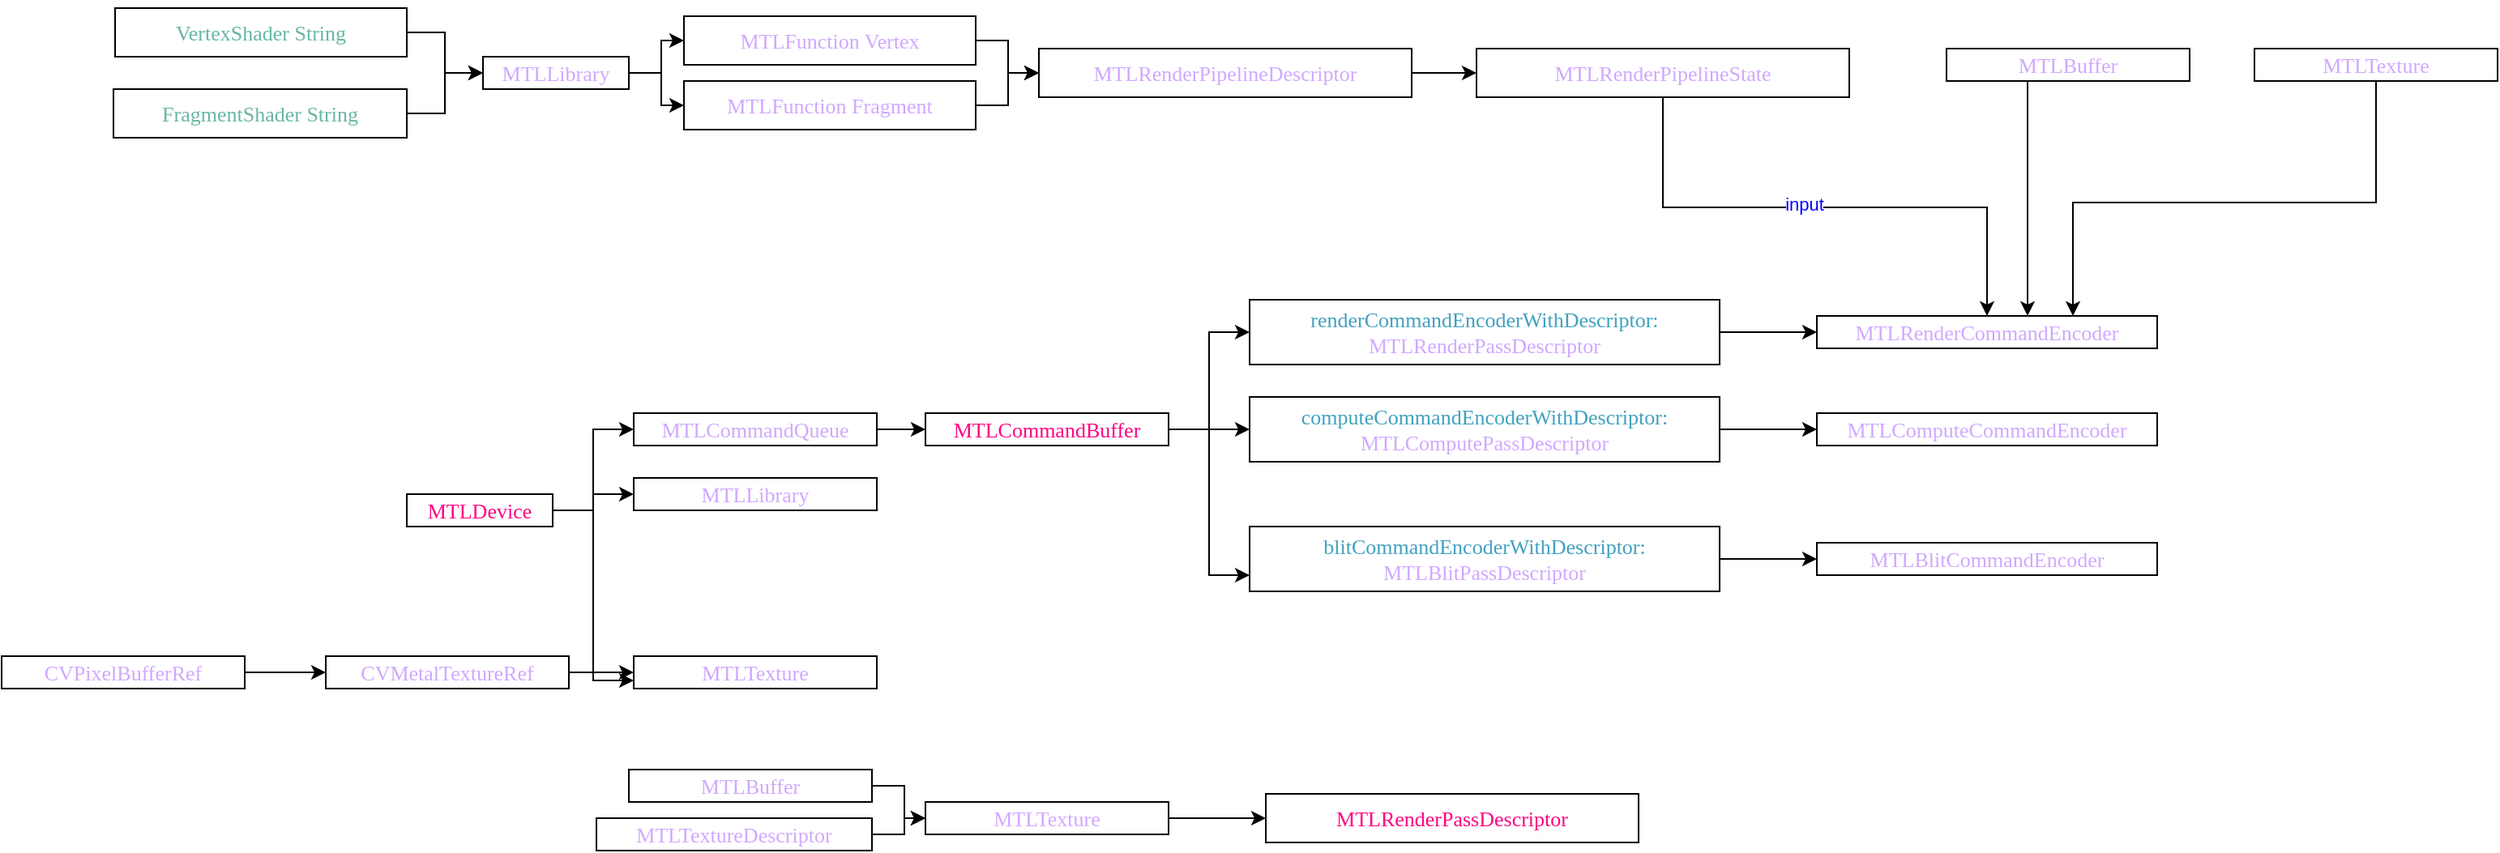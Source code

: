 <mxfile version="14.4.2" type="github">
  <diagram id="USdPcN2D7O0Sq6OQYNiE" name="Page-1">
    <mxGraphModel dx="2883" dy="1982" grid="1" gridSize="10" guides="1" tooltips="1" connect="1" arrows="1" fold="1" page="1" pageScale="1" pageWidth="827" pageHeight="1169" math="0" shadow="0">
      <root>
        <mxCell id="0" />
        <mxCell id="1" parent="0" />
        <mxCell id="2MBEesZgG_2p4eRT9xar-14" value="" style="edgeStyle=orthogonalEdgeStyle;rounded=0;orthogonalLoop=1;jettySize=auto;html=1;fontColor=#000099;entryX=0;entryY=0.5;entryDx=0;entryDy=0;" edge="1" parent="1" source="2MBEesZgG_2p4eRT9xar-2" target="2MBEesZgG_2p4eRT9xar-3">
          <mxGeometry relative="1" as="geometry" />
        </mxCell>
        <mxCell id="2MBEesZgG_2p4eRT9xar-15" value="" style="edgeStyle=orthogonalEdgeStyle;rounded=0;orthogonalLoop=1;jettySize=auto;html=1;fontColor=#000099;" edge="1" parent="1" source="2MBEesZgG_2p4eRT9xar-2" target="2MBEesZgG_2p4eRT9xar-4">
          <mxGeometry relative="1" as="geometry" />
        </mxCell>
        <mxCell id="2MBEesZgG_2p4eRT9xar-28" value="" style="edgeStyle=orthogonalEdgeStyle;rounded=0;orthogonalLoop=1;jettySize=auto;html=1;labelBackgroundColor=#ffffff;fontColor=#000099;entryX=0;entryY=0.75;entryDx=0;entryDy=0;" edge="1" parent="1" source="2MBEesZgG_2p4eRT9xar-2" target="2MBEesZgG_2p4eRT9xar-25">
          <mxGeometry relative="1" as="geometry" />
        </mxCell>
        <mxCell id="2MBEesZgG_2p4eRT9xar-2" value="&lt;p style=&quot;margin: 0px; font-stretch: normal; font-size: 13px; line-height: normal; font-family: menlo;&quot;&gt;MTLDevice&lt;/p&gt;" style="whiteSpace=wrap;html=1;labelBackgroundColor=#ffffff;fontColor=#FF0080;" vertex="1" parent="1">
          <mxGeometry x="-700" y="60" width="90" height="20" as="geometry" />
        </mxCell>
        <mxCell id="2MBEesZgG_2p4eRT9xar-16" value="" style="edgeStyle=orthogonalEdgeStyle;rounded=0;orthogonalLoop=1;jettySize=auto;html=1;fontColor=#000099;" edge="1" parent="1" source="2MBEesZgG_2p4eRT9xar-3" target="2MBEesZgG_2p4eRT9xar-5">
          <mxGeometry relative="1" as="geometry" />
        </mxCell>
        <mxCell id="2MBEesZgG_2p4eRT9xar-3" value="&lt;p style=&quot;margin: 0px; font-stretch: normal; font-size: 13px; line-height: normal; font-family: menlo; color: rgb(208, 168, 255);&quot;&gt;MTLCommandQueue&lt;/p&gt;" style="whiteSpace=wrap;html=1;labelBackgroundColor=#ffffff;" vertex="1" parent="1">
          <mxGeometry x="-560" y="10" width="150" height="20" as="geometry" />
        </mxCell>
        <mxCell id="2MBEesZgG_2p4eRT9xar-4" value="&lt;p style=&quot;margin: 0px; font-stretch: normal; font-size: 13px; line-height: normal; font-family: menlo; color: rgb(208, 168, 255);&quot;&gt;MTLLibrary&lt;/p&gt;" style="whiteSpace=wrap;html=1;labelBackgroundColor=#ffffff;" vertex="1" parent="1">
          <mxGeometry x="-560" y="50" width="150" height="20" as="geometry" />
        </mxCell>
        <mxCell id="2MBEesZgG_2p4eRT9xar-17" value="" style="edgeStyle=orthogonalEdgeStyle;rounded=0;orthogonalLoop=1;jettySize=auto;html=1;fontColor=#000099;entryX=0;entryY=0.5;entryDx=0;entryDy=0;" edge="1" parent="1" source="2MBEesZgG_2p4eRT9xar-5" target="2MBEesZgG_2p4eRT9xar-8">
          <mxGeometry relative="1" as="geometry" />
        </mxCell>
        <mxCell id="2MBEesZgG_2p4eRT9xar-18" value="" style="edgeStyle=orthogonalEdgeStyle;rounded=0;orthogonalLoop=1;jettySize=auto;html=1;fontColor=#000099;entryX=0;entryY=0.75;entryDx=0;entryDy=0;" edge="1" parent="1" source="2MBEesZgG_2p4eRT9xar-5" target="2MBEesZgG_2p4eRT9xar-10">
          <mxGeometry relative="1" as="geometry" />
        </mxCell>
        <mxCell id="2MBEesZgG_2p4eRT9xar-19" value="" style="edgeStyle=orthogonalEdgeStyle;rounded=0;orthogonalLoop=1;jettySize=auto;html=1;fontColor=#000099;" edge="1" parent="1" source="2MBEesZgG_2p4eRT9xar-5" target="2MBEesZgG_2p4eRT9xar-9">
          <mxGeometry relative="1" as="geometry" />
        </mxCell>
        <mxCell id="2MBEesZgG_2p4eRT9xar-5" value="&lt;p style=&quot;margin: 0px ; font-style: normal ; font-weight: normal ; font-stretch: normal ; font-size: 13px ; line-height: normal ; font-family: &amp;quot;menlo&amp;quot;&quot;&gt;&lt;font&gt;MTLCommandBuffer&lt;/font&gt;&lt;/p&gt;" style="whiteSpace=wrap;html=1;labelBackgroundColor=#ffffff;fontColor=#FF0080;" vertex="1" parent="1">
          <mxGeometry x="-380" y="10" width="150" height="20" as="geometry" />
        </mxCell>
        <mxCell id="2MBEesZgG_2p4eRT9xar-20" value="" style="edgeStyle=orthogonalEdgeStyle;rounded=0;orthogonalLoop=1;jettySize=auto;html=1;fontColor=#000099;" edge="1" parent="1" source="2MBEesZgG_2p4eRT9xar-8" target="2MBEesZgG_2p4eRT9xar-11">
          <mxGeometry relative="1" as="geometry" />
        </mxCell>
        <mxCell id="2MBEesZgG_2p4eRT9xar-8" value="&lt;p style=&quot;margin: 0px ; font-style: normal ; font-weight: normal ; font-stretch: normal ; font-size: 13px ; line-height: normal ; font-family: &amp;quot;menlo&amp;quot; ; color: rgb(208 , 168 , 255)&quot;&gt;&lt;span style=&quot;color: rgb(65 , 161 , 192) ; text-align: left&quot;&gt;renderCommandEncoderWithDescriptor:&lt;/span&gt;&lt;br&gt;&lt;/p&gt;&lt;p style=&quot;margin: 0px; font-stretch: normal; font-size: 13px; line-height: normal; font-family: menlo; color: rgb(208, 168, 255);&quot;&gt;MTLRenderPassDescriptor&lt;/p&gt;" style="whiteSpace=wrap;html=1;fillColor=#FFFFFF;labelBackgroundColor=#ffffff;" vertex="1" parent="1">
          <mxGeometry x="-180" y="-60" width="290" height="40" as="geometry" />
        </mxCell>
        <mxCell id="2MBEesZgG_2p4eRT9xar-21" value="" style="edgeStyle=orthogonalEdgeStyle;rounded=0;orthogonalLoop=1;jettySize=auto;html=1;fontColor=#000099;" edge="1" parent="1" source="2MBEesZgG_2p4eRT9xar-9" target="2MBEesZgG_2p4eRT9xar-12">
          <mxGeometry relative="1" as="geometry" />
        </mxCell>
        <mxCell id="2MBEesZgG_2p4eRT9xar-9" value="&lt;p style=&quot;margin: 0px ; font-stretch: normal ; font-size: 13px ; line-height: normal ; font-family: &amp;quot;menlo&amp;quot; ; color: rgb(65 , 161 , 192)&quot;&gt;computeCommandEncoderWithDescriptor:&lt;/p&gt;&lt;p style=&quot;margin: 0px; font-stretch: normal; font-size: 13px; line-height: normal; font-family: menlo; color: rgb(208, 168, 255);&quot;&gt;MTLComputePassDescriptor&lt;/p&gt;" style="whiteSpace=wrap;html=1;labelBackgroundColor=#ffffff;" vertex="1" parent="1">
          <mxGeometry x="-180" width="290" height="40" as="geometry" />
        </mxCell>
        <mxCell id="2MBEesZgG_2p4eRT9xar-22" value="" style="edgeStyle=orthogonalEdgeStyle;rounded=0;orthogonalLoop=1;jettySize=auto;html=1;fontColor=#000099;" edge="1" parent="1" source="2MBEesZgG_2p4eRT9xar-10" target="2MBEesZgG_2p4eRT9xar-13">
          <mxGeometry relative="1" as="geometry" />
        </mxCell>
        <mxCell id="2MBEesZgG_2p4eRT9xar-10" value="&lt;p style=&quot;margin: 0px ; font-stretch: normal ; font-size: 13px ; line-height: normal ; font-family: &amp;quot;menlo&amp;quot; ; color: rgb(65 , 161 , 192)&quot;&gt;blitCommandEncoderWithDescriptor:&lt;/p&gt;&lt;p style=&quot;margin: 0px; font-stretch: normal; font-size: 13px; line-height: normal; font-family: menlo; color: rgb(208, 168, 255);&quot;&gt;MTLBlitPassDescriptor&lt;/p&gt;" style="whiteSpace=wrap;html=1;labelBackgroundColor=#ffffff;" vertex="1" parent="1">
          <mxGeometry x="-180" y="80" width="290" height="40" as="geometry" />
        </mxCell>
        <mxCell id="2MBEesZgG_2p4eRT9xar-11" value="&lt;p style=&quot;margin: 0px; font-stretch: normal; font-size: 13px; line-height: normal; font-family: menlo; color: rgb(208, 168, 255);&quot;&gt;MTLRenderCommandEncoder&lt;/p&gt;" style="whiteSpace=wrap;html=1;labelBackgroundColor=#ffffff;" vertex="1" parent="1">
          <mxGeometry x="170" y="-50" width="210" height="20" as="geometry" />
        </mxCell>
        <mxCell id="2MBEesZgG_2p4eRT9xar-12" value="&lt;p style=&quot;margin: 0px; font-stretch: normal; font-size: 13px; line-height: normal; font-family: menlo; color: rgb(208, 168, 255);&quot;&gt;MTLComputeCommandEncoder&lt;/p&gt;" style="whiteSpace=wrap;html=1;labelBackgroundColor=#ffffff;" vertex="1" parent="1">
          <mxGeometry x="170" y="10" width="210" height="20" as="geometry" />
        </mxCell>
        <mxCell id="2MBEesZgG_2p4eRT9xar-13" value="&lt;p style=&quot;margin: 0px; font-stretch: normal; font-size: 13px; line-height: normal; font-family: menlo; color: rgb(208, 168, 255);&quot;&gt;MTLBlitCommandEncoder&lt;/p&gt;" style="whiteSpace=wrap;html=1;labelBackgroundColor=#ffffff;" vertex="1" parent="1">
          <mxGeometry x="170" y="90" width="210" height="20" as="geometry" />
        </mxCell>
        <mxCell id="2MBEesZgG_2p4eRT9xar-26" value="" style="edgeStyle=orthogonalEdgeStyle;rounded=0;orthogonalLoop=1;jettySize=auto;html=1;fontColor=#000099;labelBackgroundColor=#ffffff;" edge="1" parent="1" source="2MBEesZgG_2p4eRT9xar-23" target="2MBEesZgG_2p4eRT9xar-24">
          <mxGeometry relative="1" as="geometry" />
        </mxCell>
        <mxCell id="2MBEesZgG_2p4eRT9xar-23" value="&lt;p style=&quot;margin: 0px; font-stretch: normal; font-size: 13px; line-height: normal; font-family: menlo; color: rgb(208, 168, 255);&quot;&gt;CVPixelBufferRef&lt;/p&gt;" style="whiteSpace=wrap;html=1;labelBackgroundColor=#ffffff;" vertex="1" parent="1">
          <mxGeometry x="-950" y="160" width="150" height="20" as="geometry" />
        </mxCell>
        <mxCell id="2MBEesZgG_2p4eRT9xar-27" value="" style="edgeStyle=orthogonalEdgeStyle;rounded=0;orthogonalLoop=1;jettySize=auto;html=1;fontColor=#000099;labelBackgroundColor=#ffffff;" edge="1" parent="1" source="2MBEesZgG_2p4eRT9xar-24" target="2MBEesZgG_2p4eRT9xar-25">
          <mxGeometry relative="1" as="geometry" />
        </mxCell>
        <mxCell id="2MBEesZgG_2p4eRT9xar-24" value="&lt;p style=&quot;margin: 0px; font-stretch: normal; font-size: 13px; line-height: normal; font-family: menlo; color: rgb(208, 168, 255);&quot;&gt;CVMetalTextureRef&lt;/p&gt;" style="whiteSpace=wrap;html=1;labelBackgroundColor=#ffffff;" vertex="1" parent="1">
          <mxGeometry x="-750" y="160" width="150" height="20" as="geometry" />
        </mxCell>
        <mxCell id="2MBEesZgG_2p4eRT9xar-25" value="&lt;p style=&quot;margin: 0px; font-stretch: normal; font-size: 13px; line-height: normal; font-family: menlo; color: rgb(208, 168, 255);&quot;&gt;MTLTexture&lt;/p&gt;" style="whiteSpace=wrap;html=1;labelBackgroundColor=#ffffff;" vertex="1" parent="1">
          <mxGeometry x="-560" y="160" width="150" height="20" as="geometry" />
        </mxCell>
        <mxCell id="2MBEesZgG_2p4eRT9xar-53" value="" style="edgeStyle=orthogonalEdgeStyle;rounded=0;orthogonalLoop=1;jettySize=auto;html=1;labelBackgroundColor=#ffffff;fontColor=#000099;" edge="1" parent="1" source="2MBEesZgG_2p4eRT9xar-30" target="2MBEesZgG_2p4eRT9xar-52">
          <mxGeometry relative="1" as="geometry" />
        </mxCell>
        <mxCell id="2MBEesZgG_2p4eRT9xar-30" value="&lt;p style=&quot;margin: 0px ; font-stretch: normal ; font-size: 13px ; line-height: normal ; font-family: &amp;quot;menlo&amp;quot; ; color: rgb(208 , 168 , 255)&quot;&gt;&lt;span style=&quot;text-align: left;&quot;&gt;MTLBuffer&lt;/span&gt;&lt;br&gt;&lt;/p&gt;" style="whiteSpace=wrap;html=1;labelBackgroundColor=#ffffff;" vertex="1" parent="1">
          <mxGeometry x="-563" y="230" width="150" height="20" as="geometry" />
        </mxCell>
        <mxCell id="2MBEesZgG_2p4eRT9xar-39" value="" style="edgeStyle=orthogonalEdgeStyle;rounded=0;orthogonalLoop=1;jettySize=auto;html=1;labelBackgroundColor=#ffffff;fontColor=#000099;" edge="1" parent="1" source="2MBEesZgG_2p4eRT9xar-31" target="2MBEesZgG_2p4eRT9xar-36">
          <mxGeometry relative="1" as="geometry" />
        </mxCell>
        <mxCell id="2MBEesZgG_2p4eRT9xar-31" value="&lt;p style=&quot;margin: 0px ; font-stretch: normal ; font-size: 13px ; line-height: normal ; font-family: &amp;#34;menlo&amp;#34; ; color: rgb(208 , 168 , 255)&quot;&gt;&lt;span style=&quot;color: rgb(103 , 183 , 164) ; text-align: left&quot;&gt;VertexShader String&lt;/span&gt;&lt;br&gt;&lt;/p&gt;" style="whiteSpace=wrap;html=1;labelBackgroundColor=#ffffff;" vertex="1" parent="1">
          <mxGeometry x="-880" y="-240" width="180" height="30" as="geometry" />
        </mxCell>
        <mxCell id="2MBEesZgG_2p4eRT9xar-40" value="" style="edgeStyle=orthogonalEdgeStyle;rounded=0;orthogonalLoop=1;jettySize=auto;html=1;labelBackgroundColor=#ffffff;fontColor=#000099;" edge="1" parent="1" source="2MBEesZgG_2p4eRT9xar-34" target="2MBEesZgG_2p4eRT9xar-36">
          <mxGeometry relative="1" as="geometry" />
        </mxCell>
        <mxCell id="2MBEesZgG_2p4eRT9xar-34" value="&lt;p style=&quot;margin: 0px ; font-stretch: normal ; font-size: 13px ; line-height: normal ; font-family: &amp;#34;menlo&amp;#34; ; color: rgb(208 , 168 , 255)&quot;&gt;&lt;span style=&quot;color: rgb(103 , 183 , 164) ; text-align: left&quot;&gt;FragmentShader String&lt;/span&gt;&lt;/p&gt;" style="whiteSpace=wrap;html=1;labelBackgroundColor=#ffffff;" vertex="1" parent="1">
          <mxGeometry x="-881" y="-190" width="181" height="30" as="geometry" />
        </mxCell>
        <mxCell id="2MBEesZgG_2p4eRT9xar-43" value="" style="edgeStyle=orthogonalEdgeStyle;rounded=0;orthogonalLoop=1;jettySize=auto;html=1;labelBackgroundColor=#ffffff;fontColor=#000099;" edge="1" parent="1" source="2MBEesZgG_2p4eRT9xar-36" target="2MBEesZgG_2p4eRT9xar-42">
          <mxGeometry relative="1" as="geometry" />
        </mxCell>
        <mxCell id="2MBEesZgG_2p4eRT9xar-44" value="" style="edgeStyle=orthogonalEdgeStyle;rounded=0;orthogonalLoop=1;jettySize=auto;html=1;labelBackgroundColor=#ffffff;fontColor=#000099;entryX=0;entryY=0.5;entryDx=0;entryDy=0;" edge="1" parent="1" source="2MBEesZgG_2p4eRT9xar-36" target="2MBEesZgG_2p4eRT9xar-41">
          <mxGeometry relative="1" as="geometry" />
        </mxCell>
        <mxCell id="2MBEesZgG_2p4eRT9xar-36" value="&lt;span style=&quot;color: rgb(208, 168, 255); font-family: menlo; font-size: 13px; font-style: normal; font-weight: normal; letter-spacing: normal; text-align: left; text-indent: 0px; text-transform: none; word-spacing: 0px; text-decoration: none; display: inline; float: none;&quot;&gt;MTLLibrary&lt;/span&gt;" style="whiteSpace=wrap;html=1;labelBackgroundColor=#ffffff;" vertex="1" parent="1">
          <mxGeometry x="-653" y="-210" width="90" height="20" as="geometry" />
        </mxCell>
        <mxCell id="2MBEesZgG_2p4eRT9xar-48" value="" style="edgeStyle=orthogonalEdgeStyle;rounded=0;orthogonalLoop=1;jettySize=auto;html=1;labelBackgroundColor=#ffffff;fontColor=#000099;" edge="1" parent="1" source="2MBEesZgG_2p4eRT9xar-41" target="2MBEesZgG_2p4eRT9xar-45">
          <mxGeometry relative="1" as="geometry" />
        </mxCell>
        <mxCell id="2MBEesZgG_2p4eRT9xar-41" value="&lt;p style=&quot;margin: 0px; font-stretch: normal; font-size: 13px; line-height: normal; font-family: menlo; color: rgb(208, 168, 255);&quot;&gt;MTLFunction Vertex&lt;/p&gt;" style="whiteSpace=wrap;html=1;labelBackgroundColor=#ffffff;" vertex="1" parent="1">
          <mxGeometry x="-529" y="-235" width="180" height="30" as="geometry" />
        </mxCell>
        <mxCell id="2MBEesZgG_2p4eRT9xar-49" value="" style="edgeStyle=orthogonalEdgeStyle;rounded=0;orthogonalLoop=1;jettySize=auto;html=1;labelBackgroundColor=#ffffff;fontColor=#000099;" edge="1" parent="1" source="2MBEesZgG_2p4eRT9xar-42" target="2MBEesZgG_2p4eRT9xar-45">
          <mxGeometry relative="1" as="geometry" />
        </mxCell>
        <mxCell id="2MBEesZgG_2p4eRT9xar-42" value="&lt;p style=&quot;margin: 0px; font-stretch: normal; font-size: 13px; line-height: normal; font-family: menlo; color: rgb(208, 168, 255);&quot;&gt;MTLFunction Fragment&lt;/p&gt;" style="whiteSpace=wrap;html=1;labelBackgroundColor=#ffffff;" vertex="1" parent="1">
          <mxGeometry x="-529" y="-195" width="180" height="30" as="geometry" />
        </mxCell>
        <mxCell id="2MBEesZgG_2p4eRT9xar-50" value="" style="edgeStyle=orthogonalEdgeStyle;rounded=0;orthogonalLoop=1;jettySize=auto;html=1;labelBackgroundColor=#ffffff;fontColor=#000099;" edge="1" parent="1" source="2MBEesZgG_2p4eRT9xar-45" target="2MBEesZgG_2p4eRT9xar-47">
          <mxGeometry relative="1" as="geometry" />
        </mxCell>
        <mxCell id="2MBEesZgG_2p4eRT9xar-45" value="&lt;p style=&quot;margin: 0px; font-stretch: normal; font-size: 13px; line-height: normal; font-family: menlo; color: rgb(208, 168, 255);&quot;&gt;MTLRenderPipelineDescriptor&lt;/p&gt;" style="whiteSpace=wrap;html=1;labelBackgroundColor=#ffffff;" vertex="1" parent="1">
          <mxGeometry x="-310" y="-215" width="230" height="30" as="geometry" />
        </mxCell>
        <mxCell id="2MBEesZgG_2p4eRT9xar-46" value="&lt;p style=&quot;margin: 0.0px 0.0px 0.0px 0.0px ; font: 13.0px &amp;#34;menlo&amp;#34; ; color: #d0a8ff ; background-color: #1f1f24&quot;&gt;&lt;br&gt;&lt;/p&gt;" style="text;whiteSpace=wrap;html=1;fontColor=#000099;" vertex="1" parent="1">
          <mxGeometry x="190" y="-245" width="200" height="30" as="geometry" />
        </mxCell>
        <mxCell id="2MBEesZgG_2p4eRT9xar-59" style="edgeStyle=orthogonalEdgeStyle;rounded=0;orthogonalLoop=1;jettySize=auto;html=1;entryX=0.5;entryY=0;entryDx=0;entryDy=0;labelBackgroundColor=#ffffff;fontColor=#000099;" edge="1" parent="1" source="2MBEesZgG_2p4eRT9xar-47" target="2MBEesZgG_2p4eRT9xar-11">
          <mxGeometry relative="1" as="geometry">
            <Array as="points">
              <mxPoint x="75" y="-117" />
              <mxPoint x="275" y="-117" />
            </Array>
          </mxGeometry>
        </mxCell>
        <mxCell id="2MBEesZgG_2p4eRT9xar-60" value="input" style="edgeLabel;html=1;align=center;verticalAlign=middle;resizable=0;points=[];fontColor=#0000FF;" vertex="1" connectable="0" parent="2MBEesZgG_2p4eRT9xar-59">
          <mxGeometry x="-0.078" y="3" relative="1" as="geometry">
            <mxPoint y="1" as="offset" />
          </mxGeometry>
        </mxCell>
        <mxCell id="2MBEesZgG_2p4eRT9xar-47" value="&lt;span style=&quot;color: rgb(208, 168, 255); font-family: menlo; font-size: 13px; font-style: normal; font-weight: normal; letter-spacing: normal; text-align: left; text-indent: 0px; text-transform: none; word-spacing: 0px; text-decoration: none; display: inline; float: none;&quot;&gt;MTLRenderPipelineState&lt;/span&gt;" style="whiteSpace=wrap;html=1;labelBackgroundColor=#ffffff;" vertex="1" parent="1">
          <mxGeometry x="-40" y="-215" width="230" height="30" as="geometry" />
        </mxCell>
        <mxCell id="2MBEesZgG_2p4eRT9xar-54" value="" style="edgeStyle=orthogonalEdgeStyle;rounded=0;orthogonalLoop=1;jettySize=auto;html=1;labelBackgroundColor=#ffffff;fontColor=#000099;" edge="1" parent="1" source="2MBEesZgG_2p4eRT9xar-51" target="2MBEesZgG_2p4eRT9xar-52">
          <mxGeometry relative="1" as="geometry" />
        </mxCell>
        <mxCell id="2MBEesZgG_2p4eRT9xar-51" value="&lt;p style=&quot;margin: 0px; font-stretch: normal; font-size: 13px; line-height: normal; font-family: menlo; color: rgb(208, 168, 255);&quot;&gt;MTLTextureDescriptor&lt;/p&gt;" style="whiteSpace=wrap;html=1;labelBackgroundColor=#ffffff;" vertex="1" parent="1">
          <mxGeometry x="-583" y="260" width="170" height="20" as="geometry" />
        </mxCell>
        <mxCell id="2MBEesZgG_2p4eRT9xar-58" value="" style="edgeStyle=orthogonalEdgeStyle;rounded=0;orthogonalLoop=1;jettySize=auto;html=1;labelBackgroundColor=#ffffff;fontColor=#000099;" edge="1" parent="1" source="2MBEesZgG_2p4eRT9xar-52" target="2MBEesZgG_2p4eRT9xar-56">
          <mxGeometry relative="1" as="geometry" />
        </mxCell>
        <mxCell id="2MBEesZgG_2p4eRT9xar-52" value="&lt;p style=&quot;margin: 0px; font-stretch: normal; font-size: 13px; line-height: normal; font-family: menlo; color: rgb(208, 168, 255);&quot;&gt;MTLTexture&lt;/p&gt;" style="whiteSpace=wrap;html=1;labelBackgroundColor=#ffffff;" vertex="1" parent="1">
          <mxGeometry x="-380" y="250" width="150" height="20" as="geometry" />
        </mxCell>
        <mxCell id="2MBEesZgG_2p4eRT9xar-56" value="&lt;span style=&quot;font-family: &amp;#34;menlo&amp;#34; ; font-size: 13px ; font-style: normal ; font-weight: normal ; letter-spacing: normal ; text-align: center ; text-indent: 0px ; text-transform: none ; word-spacing: 0px ; background-color: rgb(255 , 255 , 255) ; text-decoration: none ; display: inline ; float: none&quot;&gt;&lt;font color=&quot;#ff0080&quot;&gt;MTLRenderPassDescriptor&lt;/font&gt;&lt;/span&gt;" style="whiteSpace=wrap;html=1;labelBackgroundColor=#ffffff;" vertex="1" parent="1">
          <mxGeometry x="-170" y="245" width="230" height="30" as="geometry" />
        </mxCell>
        <mxCell id="2MBEesZgG_2p4eRT9xar-63" style="edgeStyle=orthogonalEdgeStyle;rounded=0;orthogonalLoop=1;jettySize=auto;html=1;labelBackgroundColor=#ffffff;fontColor=#0000FF;" edge="1" parent="1" source="2MBEesZgG_2p4eRT9xar-61" target="2MBEesZgG_2p4eRT9xar-11">
          <mxGeometry relative="1" as="geometry">
            <Array as="points">
              <mxPoint x="300" y="-160" />
              <mxPoint x="300" y="-160" />
            </Array>
          </mxGeometry>
        </mxCell>
        <mxCell id="2MBEesZgG_2p4eRT9xar-61" value="&lt;p style=&quot;margin: 0px ; font-stretch: normal ; font-size: 13px ; line-height: normal ; font-family: &amp;quot;menlo&amp;quot; ; color: rgb(208 , 168 , 255)&quot;&gt;&lt;span style=&quot;text-align: left;&quot;&gt;MTLBuffer&lt;/span&gt;&lt;br&gt;&lt;/p&gt;" style="whiteSpace=wrap;html=1;labelBackgroundColor=#ffffff;" vertex="1" parent="1">
          <mxGeometry x="250" y="-215" width="150" height="20" as="geometry" />
        </mxCell>
        <mxCell id="2MBEesZgG_2p4eRT9xar-64" style="edgeStyle=orthogonalEdgeStyle;rounded=0;orthogonalLoop=1;jettySize=auto;html=1;labelBackgroundColor=#ffffff;fontColor=#0000FF;" edge="1" parent="1" source="2MBEesZgG_2p4eRT9xar-62">
          <mxGeometry relative="1" as="geometry">
            <mxPoint x="328" y="-50" as="targetPoint" />
            <Array as="points">
              <mxPoint x="515" y="-120" />
              <mxPoint x="328" y="-120" />
            </Array>
          </mxGeometry>
        </mxCell>
        <mxCell id="2MBEesZgG_2p4eRT9xar-62" value="&lt;p style=&quot;margin: 0px; font-stretch: normal; font-size: 13px; line-height: normal; font-family: menlo; color: rgb(208, 168, 255);&quot;&gt;MTLTexture&lt;/p&gt;" style="whiteSpace=wrap;html=1;labelBackgroundColor=#ffffff;" vertex="1" parent="1">
          <mxGeometry x="440" y="-215" width="150" height="20" as="geometry" />
        </mxCell>
      </root>
    </mxGraphModel>
  </diagram>
</mxfile>
